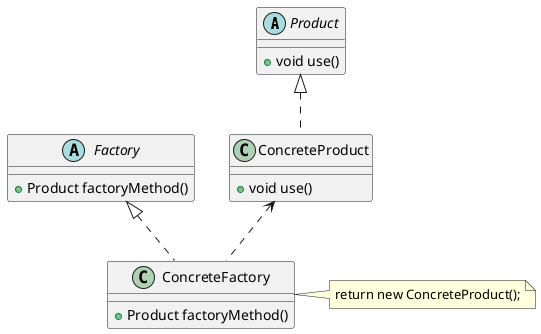 @startuml
'https://plantuml.com/class-diagram

abstract class Product{
  + void use()
}
abstract class Factory{
  + Product factoryMethod()
}
class ConcreteProduct{
  + void use()
}
class ConcreteFactory{
+ Product factoryMethod()
}
note right :return new ConcreteProduct();
Product <|.. ConcreteProduct
Factory <|.. ConcreteFactory

ConcreteProduct <..ConcreteFactory

@enduml